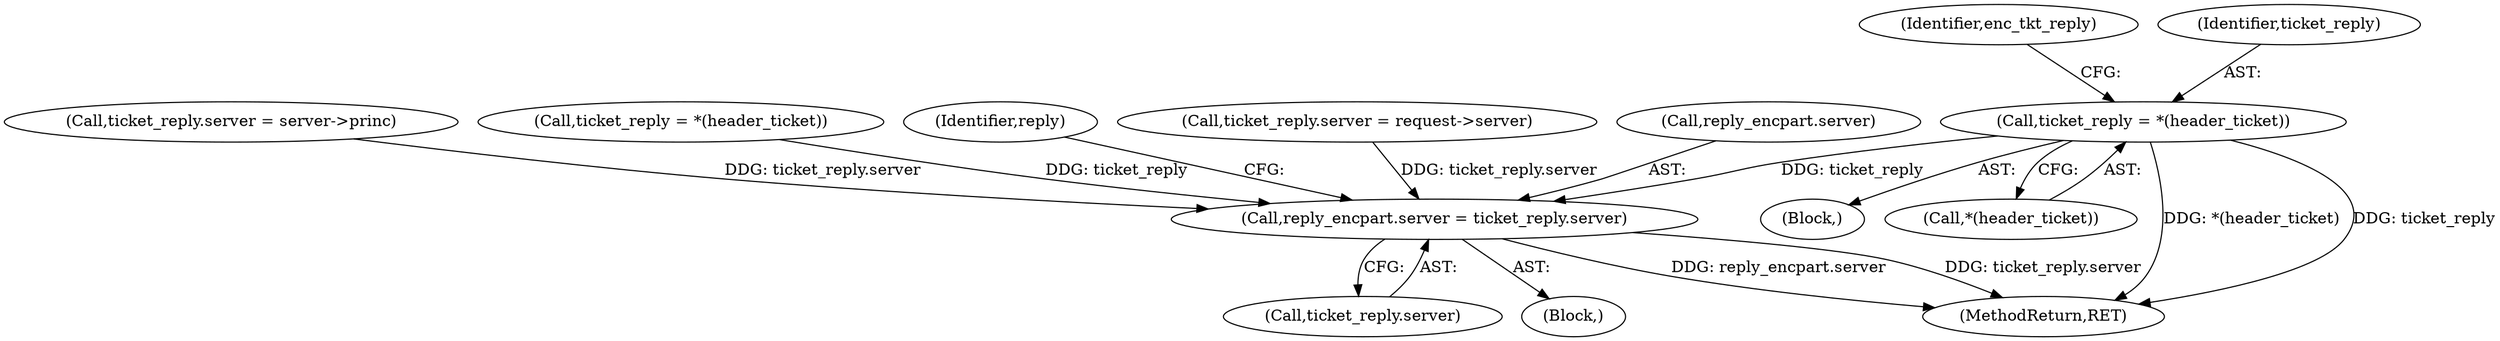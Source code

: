 digraph "0_krb5_ffb35baac6981f9e8914f8f3bffd37f284b85970_0@pointer" {
"1001249" [label="(Call,ticket_reply = *(header_ticket))"];
"1002059" [label="(Call,reply_encpart.server = ticket_reply.server)"];
"1001251" [label="(Call,*(header_ticket))"];
"1001000" [label="(Call,ticket_reply.server = server->princ)"];
"1001214" [label="(Call,ticket_reply = *(header_ticket))"];
"1002497" [label="(MethodReturn,RET)"];
"1002059" [label="(Call,reply_encpart.server = ticket_reply.server)"];
"1001254" [label="(Identifier,enc_tkt_reply)"];
"1002069" [label="(Identifier,reply)"];
"1001249" [label="(Call,ticket_reply = *(header_ticket))"];
"1002063" [label="(Call,ticket_reply.server)"];
"1001008" [label="(Call,ticket_reply.server = request->server)"];
"1001250" [label="(Identifier,ticket_reply)"];
"1000171" [label="(Block,)"];
"1002060" [label="(Call,reply_encpart.server)"];
"1001240" [label="(Block,)"];
"1001249" -> "1001240"  [label="AST: "];
"1001249" -> "1001251"  [label="CFG: "];
"1001250" -> "1001249"  [label="AST: "];
"1001251" -> "1001249"  [label="AST: "];
"1001254" -> "1001249"  [label="CFG: "];
"1001249" -> "1002497"  [label="DDG: *(header_ticket)"];
"1001249" -> "1002497"  [label="DDG: ticket_reply"];
"1001249" -> "1002059"  [label="DDG: ticket_reply"];
"1002059" -> "1000171"  [label="AST: "];
"1002059" -> "1002063"  [label="CFG: "];
"1002060" -> "1002059"  [label="AST: "];
"1002063" -> "1002059"  [label="AST: "];
"1002069" -> "1002059"  [label="CFG: "];
"1002059" -> "1002497"  [label="DDG: reply_encpart.server"];
"1002059" -> "1002497"  [label="DDG: ticket_reply.server"];
"1001214" -> "1002059"  [label="DDG: ticket_reply"];
"1001008" -> "1002059"  [label="DDG: ticket_reply.server"];
"1001000" -> "1002059"  [label="DDG: ticket_reply.server"];
}
